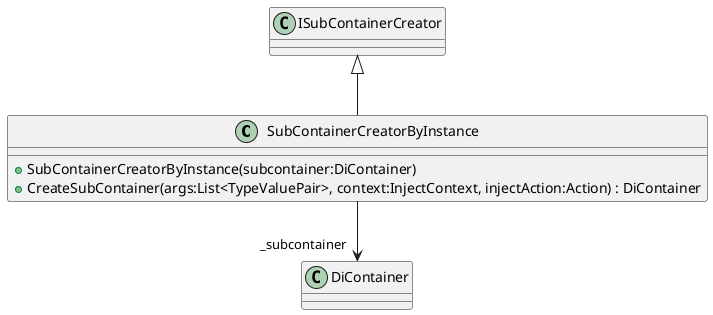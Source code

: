 @startuml
class SubContainerCreatorByInstance {
    + SubContainerCreatorByInstance(subcontainer:DiContainer)
    + CreateSubContainer(args:List<TypeValuePair>, context:InjectContext, injectAction:Action) : DiContainer
}
ISubContainerCreator <|-- SubContainerCreatorByInstance
SubContainerCreatorByInstance --> "_subcontainer" DiContainer
@enduml
